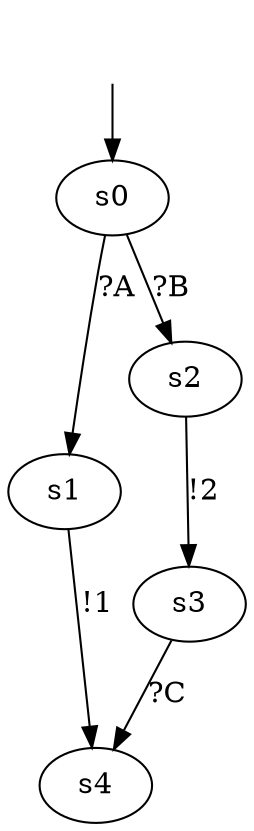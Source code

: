 digraph learnedModel {
s0 [label=s0];
s1 [label=s1];
s2 [label=s2];
s3 [label=s3];
s4 [label=s4];


s0 -> s1  [label="?A"];
s0 -> s2  [label="?B"];
s2 -> s3  [label="!2"];
s3 -> s4  [label="?C"];
s1 -> s4  [label="!1"];

__start0 [label="", shape=none];
__start0 -> s0  [label=""];
}
